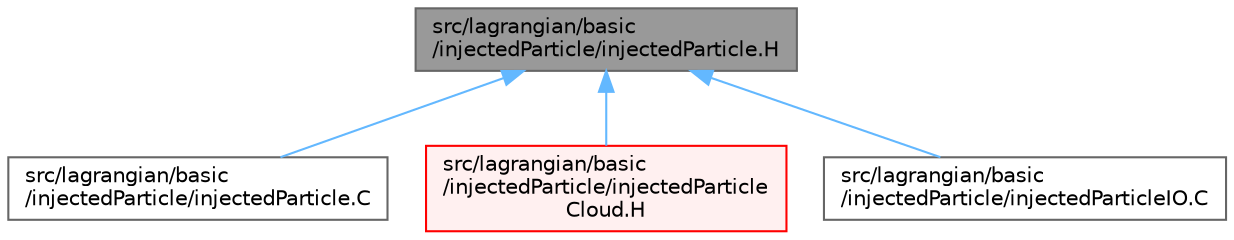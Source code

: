 digraph "src/lagrangian/basic/injectedParticle/injectedParticle.H"
{
 // LATEX_PDF_SIZE
  bgcolor="transparent";
  edge [fontname=Helvetica,fontsize=10,labelfontname=Helvetica,labelfontsize=10];
  node [fontname=Helvetica,fontsize=10,shape=box,height=0.2,width=0.4];
  Node1 [id="Node000001",label="src/lagrangian/basic\l/injectedParticle/injectedParticle.H",height=0.2,width=0.4,color="gray40", fillcolor="grey60", style="filled", fontcolor="black",tooltip=" "];
  Node1 -> Node2 [id="edge1_Node000001_Node000002",dir="back",color="steelblue1",style="solid",tooltip=" "];
  Node2 [id="Node000002",label="src/lagrangian/basic\l/injectedParticle/injectedParticle.C",height=0.2,width=0.4,color="grey40", fillcolor="white", style="filled",URL="$injectedParticle_8C.html",tooltip=" "];
  Node1 -> Node3 [id="edge2_Node000001_Node000003",dir="back",color="steelblue1",style="solid",tooltip=" "];
  Node3 [id="Node000003",label="src/lagrangian/basic\l/injectedParticle/injectedParticle\lCloud.H",height=0.2,width=0.4,color="red", fillcolor="#FFF0F0", style="filled",URL="$injectedParticleCloud_8H.html",tooltip=" "];
  Node1 -> Node9 [id="edge3_Node000001_Node000009",dir="back",color="steelblue1",style="solid",tooltip=" "];
  Node9 [id="Node000009",label="src/lagrangian/basic\l/injectedParticle/injectedParticleIO.C",height=0.2,width=0.4,color="grey40", fillcolor="white", style="filled",URL="$injectedParticleIO_8C.html",tooltip=" "];
}
